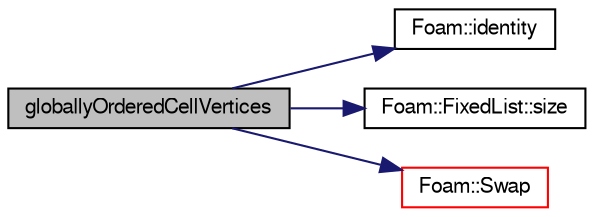 digraph "globallyOrderedCellVertices"
{
  bgcolor="transparent";
  edge [fontname="FreeSans",fontsize="10",labelfontname="FreeSans",labelfontsize="10"];
  node [fontname="FreeSans",fontsize="10",shape=record];
  rankdir="LR";
  Node69 [label="globallyOrderedCellVertices",height=0.2,width=0.4,color="black", fillcolor="grey75", style="filled", fontcolor="black"];
  Node69 -> Node70 [color="midnightblue",fontsize="10",style="solid",fontname="FreeSans"];
  Node70 [label="Foam::identity",height=0.2,width=0.4,color="black",URL="$a21124.html#a36af96cb841435845fffb4fe69208490",tooltip="Create identity map (map[i] == i) of given length. "];
  Node69 -> Node71 [color="midnightblue",fontsize="10",style="solid",fontname="FreeSans"];
  Node71 [label="Foam::FixedList::size",height=0.2,width=0.4,color="black",URL="$a25894.html#a47b3bf30da1eb3ab8076b5fbe00e0494",tooltip="Return the number of elements in the FixedList. "];
  Node69 -> Node72 [color="midnightblue",fontsize="10",style="solid",fontname="FreeSans"];
  Node72 [label="Foam::Swap",height=0.2,width=0.4,color="red",URL="$a21124.html#ac6e6a40a7bda559df02d5ab6cc6f7e00"];
}
